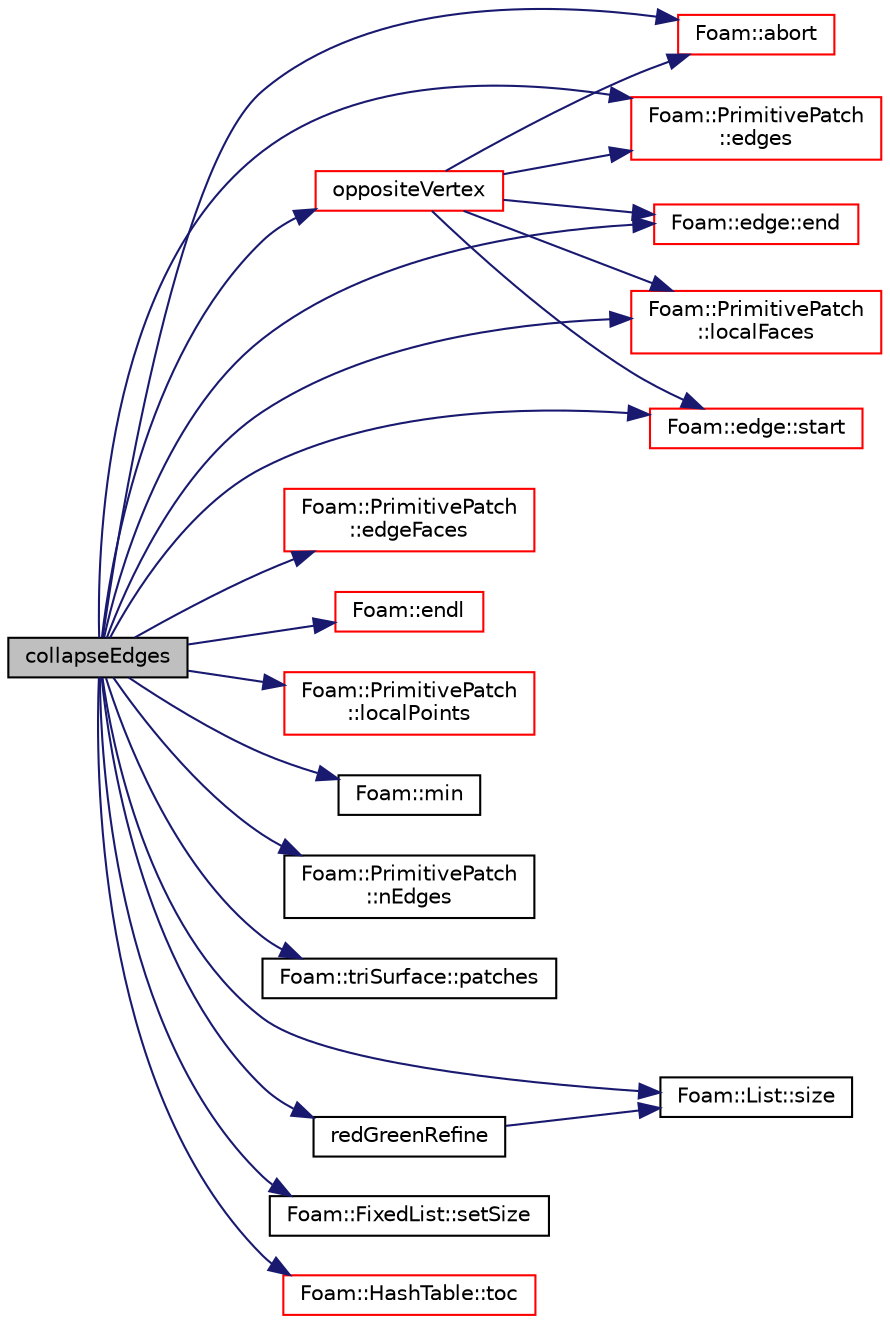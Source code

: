 digraph "collapseEdges"
{
  bgcolor="transparent";
  edge [fontname="Helvetica",fontsize="10",labelfontname="Helvetica",labelfontsize="10"];
  node [fontname="Helvetica",fontsize="10",shape=record];
  rankdir="LR";
  Node1 [label="collapseEdges",height=0.2,width=0.4,color="black", fillcolor="grey75", style="filled", fontcolor="black"];
  Node1 -> Node2 [color="midnightblue",fontsize="10",style="solid",fontname="Helvetica"];
  Node2 [label="Foam::abort",height=0.2,width=0.4,color="red",URL="$a10887.html#a447107a607d03e417307c203fa5fb44b"];
  Node1 -> Node3 [color="midnightblue",fontsize="10",style="solid",fontname="Helvetica"];
  Node3 [label="Foam::PrimitivePatch\l::edgeFaces",height=0.2,width=0.4,color="red",URL="$a02016.html#ab456054a1e7e1a07261799f50167916f",tooltip="Return edge-face addressing. "];
  Node1 -> Node4 [color="midnightblue",fontsize="10",style="solid",fontname="Helvetica"];
  Node4 [label="Foam::PrimitivePatch\l::edges",height=0.2,width=0.4,color="red",URL="$a02016.html#aae82d34fe433288eb6b1f9dea53675c8",tooltip="Return list of edges, address into LOCAL point list. "];
  Node1 -> Node5 [color="midnightblue",fontsize="10",style="solid",fontname="Helvetica"];
  Node5 [label="Foam::edge::end",height=0.2,width=0.4,color="red",URL="$a00616.html#a8ed0e876210c2c116b5694307a830518",tooltip="Return end vertex label. "];
  Node1 -> Node6 [color="midnightblue",fontsize="10",style="solid",fontname="Helvetica"];
  Node6 [label="Foam::endl",height=0.2,width=0.4,color="red",URL="$a10887.html#a2db8fe02a0d3909e9351bb4275b23ce4",tooltip="Add newline and flush stream. "];
  Node1 -> Node7 [color="midnightblue",fontsize="10",style="solid",fontname="Helvetica"];
  Node7 [label="Foam::PrimitivePatch\l::localFaces",height=0.2,width=0.4,color="red",URL="$a02016.html#af5aca3ce69275c80366bc8d5c0584da2",tooltip="Return patch faces addressing into local point list. "];
  Node1 -> Node8 [color="midnightblue",fontsize="10",style="solid",fontname="Helvetica"];
  Node8 [label="Foam::PrimitivePatch\l::localPoints",height=0.2,width=0.4,color="red",URL="$a02016.html#a180aa335ba66b3224df33de8eb29b3bf",tooltip="Return pointField of points in patch. "];
  Node1 -> Node9 [color="midnightblue",fontsize="10",style="solid",fontname="Helvetica"];
  Node9 [label="Foam::min",height=0.2,width=0.4,color="black",URL="$a10887.html#a253e112ad2d56d96230ff39ea7f442dc"];
  Node1 -> Node10 [color="midnightblue",fontsize="10",style="solid",fontname="Helvetica"];
  Node10 [label="Foam::PrimitivePatch\l::nEdges",height=0.2,width=0.4,color="black",URL="$a02016.html#a1db9478309c639504a743b7b194226f4",tooltip="Return number of edges in patch. "];
  Node1 -> Node11 [color="midnightblue",fontsize="10",style="solid",fontname="Helvetica"];
  Node11 [label="oppositeVertex",height=0.2,width=0.4,color="red",URL="$a02780.html#a1bb76c6f6b4d7cf33afa170189b4fa22",tooltip="Get vertex (local numbering) opposite edge. "];
  Node11 -> Node2 [color="midnightblue",fontsize="10",style="solid",fontname="Helvetica"];
  Node11 -> Node4 [color="midnightblue",fontsize="10",style="solid",fontname="Helvetica"];
  Node11 -> Node5 [color="midnightblue",fontsize="10",style="solid",fontname="Helvetica"];
  Node11 -> Node7 [color="midnightblue",fontsize="10",style="solid",fontname="Helvetica"];
  Node11 -> Node12 [color="midnightblue",fontsize="10",style="solid",fontname="Helvetica"];
  Node12 [label="Foam::edge::start",height=0.2,width=0.4,color="red",URL="$a00616.html#a96b607a9a9baa575783b4af443ef613f",tooltip="Return start vertex label. "];
  Node1 -> Node13 [color="midnightblue",fontsize="10",style="solid",fontname="Helvetica"];
  Node13 [label="Foam::triSurface::patches",height=0.2,width=0.4,color="black",URL="$a02770.html#a40a43f76fd50b5f1cd1c242669a14406"];
  Node1 -> Node14 [color="midnightblue",fontsize="10",style="solid",fontname="Helvetica"];
  Node14 [label="redGreenRefine",height=0.2,width=0.4,color="black",URL="$a02780.html#a26e539d1ad2d8924d17fc094284e6546",tooltip="Refine face by splitting all edges. Neighbouring face is. "];
  Node14 -> Node15 [color="midnightblue",fontsize="10",style="solid",fontname="Helvetica"];
  Node15 [label="Foam::List::size",height=0.2,width=0.4,color="black",URL="$a01392.html#a8a5f6fa29bd4b500caf186f60245b384",tooltip="Override size to be inconsistent with allocated storage. "];
  Node1 -> Node16 [color="midnightblue",fontsize="10",style="solid",fontname="Helvetica"];
  Node16 [label="Foam::FixedList::setSize",height=0.2,width=0.4,color="black",URL="$a00829.html#aedb985ffeaf1bdbfeccc2a8730405703",tooltip="Dummy setSize function. "];
  Node1 -> Node15 [color="midnightblue",fontsize="10",style="solid",fontname="Helvetica"];
  Node1 -> Node12 [color="midnightblue",fontsize="10",style="solid",fontname="Helvetica"];
  Node1 -> Node17 [color="midnightblue",fontsize="10",style="solid",fontname="Helvetica"];
  Node17 [label="Foam::HashTable::toc",height=0.2,width=0.4,color="red",URL="$a00994.html#a76b765c869311659d0868ce0e0200884",tooltip="Return the table of contents. "];
}
